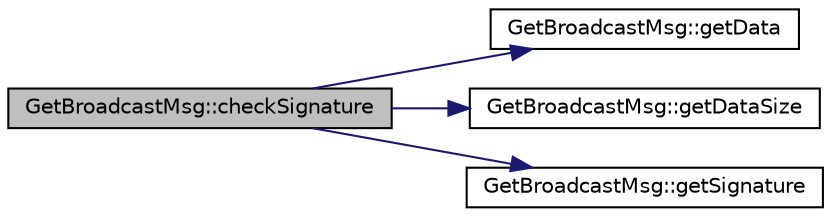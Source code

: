 digraph "GetBroadcastMsg::checkSignature"
{
  edge [fontname="Helvetica",fontsize="10",labelfontname="Helvetica",labelfontsize="10"];
  node [fontname="Helvetica",fontsize="10",shape=record];
  rankdir="LR";
  Node0 [label="GetBroadcastMsg::checkSignature",height=0.2,width=0.4,color="black", fillcolor="grey75", style="filled", fontcolor="black"];
  Node0 -> Node1 [color="midnightblue",fontsize="10",style="solid",fontname="Helvetica"];
  Node1 [label="GetBroadcastMsg::getData",height=0.2,width=0.4,color="black", fillcolor="white", style="filled",URL="$class_get_broadcast_msg.html#a15f4deca4392e34cd7a2eb4152a25696",tooltip="Get pointer to command data structure. "];
  Node0 -> Node2 [color="midnightblue",fontsize="10",style="solid",fontname="Helvetica"];
  Node2 [label="GetBroadcastMsg::getDataSize",height=0.2,width=0.4,color="black", fillcolor="white", style="filled",URL="$class_get_broadcast_msg.html#a14727d3799927ebc8cd5d4254ffaccbb",tooltip="Get data struct size. Without signature. "];
  Node0 -> Node3 [color="midnightblue",fontsize="10",style="solid",fontname="Helvetica"];
  Node3 [label="GetBroadcastMsg::getSignature",height=0.2,width=0.4,color="black", fillcolor="white", style="filled",URL="$class_get_broadcast_msg.html#ac1b897068528feefd7b15f0255cd1466",tooltip="Get pointer to signature data. "];
}
